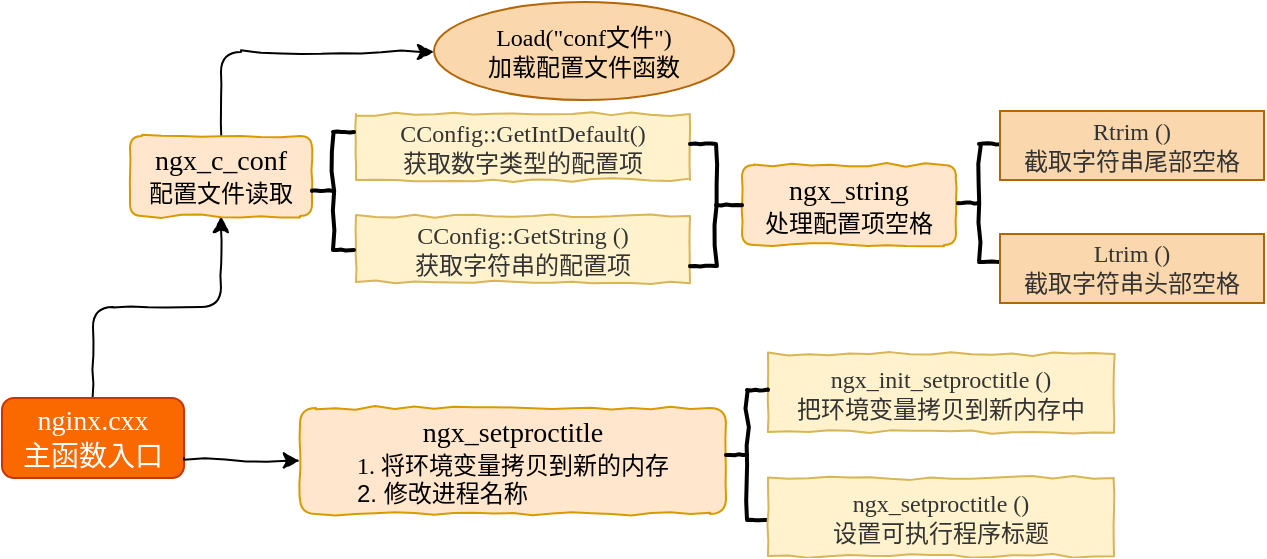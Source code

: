 <mxfile version="14.1.8" type="device"><diagram id="8MmUR51JUlRdrf5Onww2" name="第 1 页"><mxGraphModel dx="853" dy="503" grid="0" gridSize="10" guides="1" tooltips="1" connect="1" arrows="1" fold="1" page="0" pageScale="1" pageWidth="827" pageHeight="1169" math="0" shadow="0"><root><mxCell id="0"/><mxCell id="1" parent="0"/><mxCell id="L-kWAFICl8sphQUg-DAO-3" value="" style="edgeStyle=orthogonalEdgeStyle;rounded=1;orthogonalLoop=1;jettySize=auto;html=1;comic=1;" edge="1" parent="1" source="L-kWAFICl8sphQUg-DAO-1" target="L-kWAFICl8sphQUg-DAO-2"><mxGeometry relative="1" as="geometry"/></mxCell><mxCell id="L-kWAFICl8sphQUg-DAO-1" value="&lt;font style=&quot;font-size: 14px&quot;&gt;&lt;font face=&quot;Comic Sans MS&quot;&gt;nginx.cxx&lt;br&gt;主函数入口&lt;/font&gt;&lt;br&gt;&lt;/font&gt;" style="rounded=1;whiteSpace=wrap;html=1;fillColor=#fa6800;strokeColor=#C73500;fontColor=#ffffff;" vertex="1" parent="1"><mxGeometry x="309" y="247" width="91" height="40" as="geometry"/></mxCell><mxCell id="L-kWAFICl8sphQUg-DAO-5" value="" style="edgeStyle=orthogonalEdgeStyle;orthogonalLoop=1;jettySize=auto;html=1;comic=1;rounded=1;" edge="1" parent="1" source="L-kWAFICl8sphQUg-DAO-2" target="L-kWAFICl8sphQUg-DAO-4"><mxGeometry relative="1" as="geometry"><Array as="points"><mxPoint x="418" y="74"/></Array></mxGeometry></mxCell><mxCell id="L-kWAFICl8sphQUg-DAO-2" value="&lt;font&gt;&lt;font face=&quot;Comic Sans MS&quot;&gt;&lt;span style=&quot;font-size: 14px&quot;&gt;ngx_c_conf&lt;br&gt;&lt;/span&gt;配置文件读取&lt;/font&gt;&lt;br&gt;&lt;/font&gt;" style="rounded=1;whiteSpace=wrap;html=1;fillColor=#ffe6cc;strokeColor=#d79b00;comic=1;" vertex="1" parent="1"><mxGeometry x="373" y="116" width="91" height="40" as="geometry"/></mxCell><mxCell id="L-kWAFICl8sphQUg-DAO-4" value="&lt;font style=&quot;font-size: 12px&quot; face=&quot;Comic Sans MS&quot;&gt;Load(&quot;conf文件&quot;)&lt;br&gt;加载配置文件函数&lt;/font&gt;" style="ellipse;whiteSpace=wrap;html=1;fillColor=#fad7ac;strokeColor=#b46504;comic=1;" vertex="1" parent="1"><mxGeometry x="525" y="49" width="150" height="49" as="geometry"/></mxCell><mxCell id="L-kWAFICl8sphQUg-DAO-8" value="&lt;span style=&quot;color: rgb(51 , 51 , 51)&quot;&gt;&lt;font face=&quot;Comic Sans MS&quot;&gt;CConfig::GetIntDefault()&lt;br&gt;获取数字类型的配置项&lt;/font&gt;&lt;br&gt;&lt;/span&gt;" style="rounded=0;whiteSpace=wrap;html=1;fillColor=#fff2cc;strokeColor=#d6b656;comic=1;" vertex="1" parent="1"><mxGeometry x="486" y="105" width="167" height="33" as="geometry"/></mxCell><mxCell id="L-kWAFICl8sphQUg-DAO-10" value="&lt;span style=&quot;color: rgb(51 , 51 , 51)&quot;&gt;&lt;font face=&quot;Comic Sans MS&quot;&gt;CConfig::GetString ()&lt;br&gt;获取字符串的配置项&lt;/font&gt;&lt;br&gt;&lt;/span&gt;" style="rounded=0;whiteSpace=wrap;html=1;fillColor=#fff2cc;strokeColor=#d6b656;comic=1;" vertex="1" parent="1"><mxGeometry x="486" y="156" width="167" height="33" as="geometry"/></mxCell><mxCell id="L-kWAFICl8sphQUg-DAO-12" value="" style="strokeWidth=2;html=1;shape=mxgraph.flowchart.annotation_2;align=left;labelPosition=right;pointerEvents=1;comic=1;" vertex="1" parent="1"><mxGeometry x="464" y="114" width="21" height="59" as="geometry"/></mxCell><mxCell id="L-kWAFICl8sphQUg-DAO-15" value="&lt;font&gt;&lt;font face=&quot;Comic Sans MS&quot;&gt;&lt;span style=&quot;font-size: 14px&quot;&gt;ngx_string&lt;br&gt;&lt;/span&gt;处理配置项空格&lt;/font&gt;&lt;br&gt;&lt;/font&gt;" style="rounded=1;whiteSpace=wrap;html=1;fillColor=#ffe6cc;strokeColor=#d79b00;comic=1;" vertex="1" parent="1"><mxGeometry x="679" y="130.5" width="107" height="40" as="geometry"/></mxCell><mxCell id="L-kWAFICl8sphQUg-DAO-16" value="" style="strokeWidth=2;html=1;shape=mxgraph.flowchart.annotation_2;align=left;labelPosition=right;pointerEvents=1;rotation=-180;comic=1;" vertex="1" parent="1"><mxGeometry x="653" y="120" width="26" height="61" as="geometry"/></mxCell><mxCell id="L-kWAFICl8sphQUg-DAO-17" value="" style="strokeWidth=2;html=1;shape=mxgraph.flowchart.annotation_2;align=left;labelPosition=right;pointerEvents=1;comic=1;" vertex="1" parent="1"><mxGeometry x="787" y="120" width="21" height="59" as="geometry"/></mxCell><mxCell id="L-kWAFICl8sphQUg-DAO-19" value="&lt;font face=&quot;Comic Sans MS&quot;&gt;&lt;font color=&quot;#333333&quot;&gt;Rtrim ()&lt;/font&gt;&lt;br&gt;&lt;font color=&quot;#333333&quot;&gt;截取字符串尾部空格&lt;/font&gt;&lt;/font&gt;" style="rounded=0;whiteSpace=wrap;html=1;fillColor=#fad7ac;strokeColor=#b46504;" vertex="1" parent="1"><mxGeometry x="808" y="103.5" width="132" height="34.5" as="geometry"/></mxCell><mxCell id="L-kWAFICl8sphQUg-DAO-20" value="&lt;font face=&quot;Comic Sans MS&quot;&gt;&lt;font color=&quot;#333333&quot;&gt;Ltrim ()&lt;/font&gt;&lt;br&gt;&lt;font color=&quot;#333333&quot;&gt;截取字符串头部空格&lt;/font&gt;&lt;/font&gt;" style="rounded=0;whiteSpace=wrap;html=1;fillColor=#fad7ac;strokeColor=#b46504;" vertex="1" parent="1"><mxGeometry x="808" y="165" width="132" height="34.5" as="geometry"/></mxCell><mxCell id="L-kWAFICl8sphQUg-DAO-21" value="&lt;div&gt;&lt;span style=&quot;font-size: 14px ; font-family: &amp;#34;comic sans ms&amp;#34;&quot;&gt;ngx_setproctitle&lt;/span&gt;&lt;/div&gt;&lt;font&gt;&lt;div style=&quot;text-align: left&quot;&gt;&lt;span style=&quot;font-family: &amp;#34;comic sans ms&amp;#34;&quot;&gt;1. 将环境变量拷贝到新的内存&lt;/span&gt;&lt;/div&gt;&lt;div style=&quot;text-align: left&quot;&gt;&lt;span&gt;2. 修改进程名称&lt;/span&gt;&lt;/div&gt;&lt;/font&gt;" style="rounded=1;whiteSpace=wrap;html=1;fillColor=#ffe6cc;strokeColor=#d79b00;comic=1;" vertex="1" parent="1"><mxGeometry x="458" y="252" width="213" height="53" as="geometry"/></mxCell><mxCell id="L-kWAFICl8sphQUg-DAO-23" value="" style="endArrow=classic;html=1;comic=1;entryX=0;entryY=0.5;entryDx=0;entryDy=0;exitX=1;exitY=0.75;exitDx=0;exitDy=0;" edge="1" parent="1" source="L-kWAFICl8sphQUg-DAO-1" target="L-kWAFICl8sphQUg-DAO-21"><mxGeometry width="50" height="50" relative="1" as="geometry"><mxPoint x="407" y="261" as="sourcePoint"/><mxPoint x="451" y="204" as="targetPoint"/></mxGeometry></mxCell><mxCell id="L-kWAFICl8sphQUg-DAO-24" value="&lt;font face=&quot;Comic Sans MS&quot;&gt;&lt;font color=&quot;#333333&quot;&gt;ngx_init_setproctitle ()&lt;/font&gt;&lt;br&gt;&lt;font color=&quot;#333333&quot;&gt;把环境变量拷贝到新内存中&lt;/font&gt;&lt;br&gt;&lt;/font&gt;" style="rounded=0;whiteSpace=wrap;html=1;fillColor=#fff2cc;strokeColor=#d6b656;comic=1;" vertex="1" parent="1"><mxGeometry x="692" y="225" width="173" height="39" as="geometry"/></mxCell><mxCell id="L-kWAFICl8sphQUg-DAO-27" value="" style="strokeWidth=2;html=1;shape=mxgraph.flowchart.annotation_2;align=left;labelPosition=right;pointerEvents=1;comic=1;" vertex="1" parent="1"><mxGeometry x="671" y="243" width="21" height="65" as="geometry"/></mxCell><mxCell id="L-kWAFICl8sphQUg-DAO-28" value="&lt;font face=&quot;Comic Sans MS&quot;&gt;&lt;font color=&quot;#333333&quot;&gt;ngx_setproctitle ()&lt;/font&gt;&lt;br&gt;&lt;font color=&quot;#333333&quot;&gt;设置可执行程序标题&lt;/font&gt;&lt;br&gt;&lt;/font&gt;" style="rounded=0;whiteSpace=wrap;html=1;fillColor=#fff2cc;strokeColor=#d6b656;comic=1;" vertex="1" parent="1"><mxGeometry x="692" y="287" width="173" height="39" as="geometry"/></mxCell></root></mxGraphModel></diagram></mxfile>